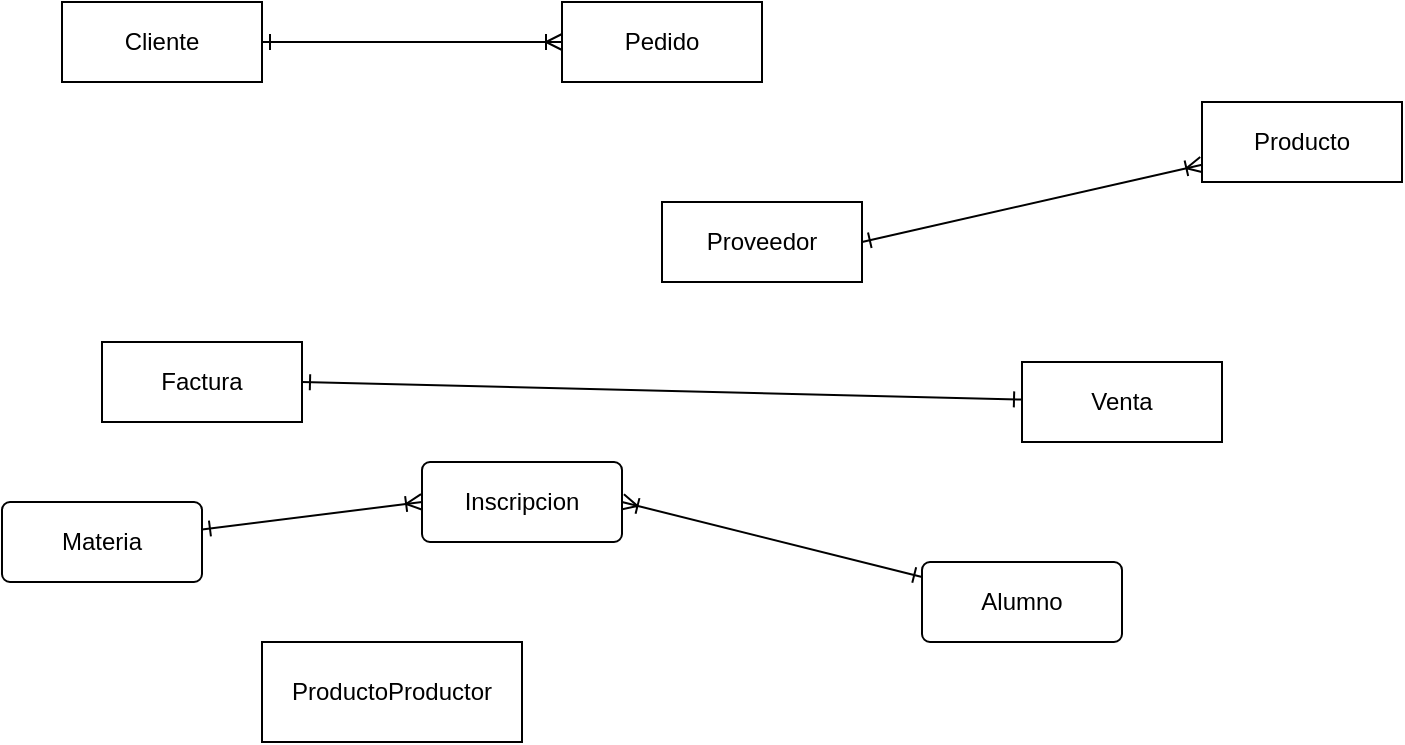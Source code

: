 <mxfile>
    <diagram id="MKxAJCaK_RaRKdukz_yK" name="Page-1">
        <mxGraphModel dx="543" dy="105" grid="1" gridSize="10" guides="1" tooltips="1" connect="1" arrows="1" fold="1" page="1" pageScale="1" pageWidth="827" pageHeight="1169" math="0" shadow="0">
            <root>
                <mxCell id="0"/>
                <mxCell id="1" parent="0"/>
                <mxCell id="10" style="edgeStyle=none;html=1;exitX=1;exitY=0.5;exitDx=0;exitDy=0;startArrow=ERone;startFill=0;endArrow=ERoneToMany;endFill=0;" parent="1" source="2" target="7" edge="1">
                    <mxGeometry relative="1" as="geometry"/>
                </mxCell>
                <mxCell id="2" value="Cliente" style="whiteSpace=wrap;html=1;align=center;" parent="1" vertex="1">
                    <mxGeometry x="40" y="40" width="100" height="40" as="geometry"/>
                </mxCell>
                <mxCell id="3" value="Proveedor" style="whiteSpace=wrap;html=1;align=center;" parent="1" vertex="1">
                    <mxGeometry x="340" y="140" width="100" height="40" as="geometry"/>
                </mxCell>
                <mxCell id="4" value="Factura" style="whiteSpace=wrap;html=1;align=center;" parent="1" vertex="1">
                    <mxGeometry x="60" y="210" width="100" height="40" as="geometry"/>
                </mxCell>
                <mxCell id="13" style="edgeStyle=none;html=1;entryX=1;entryY=0.5;entryDx=0;entryDy=0;startArrow=ERoneToMany;startFill=0;endArrow=ERone;endFill=0;" parent="1" source="5" target="3" edge="1">
                    <mxGeometry relative="1" as="geometry"/>
                </mxCell>
                <mxCell id="5" value="Producto" style="whiteSpace=wrap;html=1;align=center;" parent="1" vertex="1">
                    <mxGeometry x="610" y="90" width="100" height="40" as="geometry"/>
                </mxCell>
                <mxCell id="6" value="ProductoProductor" style="whiteSpace=wrap;html=1;align=center;" parent="1" vertex="1">
                    <mxGeometry x="140" y="360" width="130" height="50" as="geometry"/>
                </mxCell>
                <mxCell id="7" value="Pedido" style="whiteSpace=wrap;html=1;align=center;" parent="1" vertex="1">
                    <mxGeometry x="290" y="40" width="100" height="40" as="geometry"/>
                </mxCell>
                <mxCell id="12" style="edgeStyle=none;html=1;entryX=1;entryY=0.5;entryDx=0;entryDy=0;startArrow=ERone;startFill=0;endArrow=ERone;endFill=0;" parent="1" source="11" target="4" edge="1">
                    <mxGeometry relative="1" as="geometry"/>
                </mxCell>
                <mxCell id="11" value="Venta" style="whiteSpace=wrap;html=1;align=center;" parent="1" vertex="1">
                    <mxGeometry x="520" y="220" width="100" height="40" as="geometry"/>
                </mxCell>
                <mxCell id="17" style="edgeStyle=none;html=1;entryX=1;entryY=0.5;entryDx=0;entryDy=0;startArrow=ERone;startFill=0;endArrow=ERoneToMany;endFill=0;" parent="1" source="14" target="16" edge="1">
                    <mxGeometry relative="1" as="geometry"/>
                </mxCell>
                <mxCell id="14" value="Alumno" style="rounded=1;arcSize=10;whiteSpace=wrap;html=1;align=center;" parent="1" vertex="1">
                    <mxGeometry x="470" y="320" width="100" height="40" as="geometry"/>
                </mxCell>
                <mxCell id="18" style="edgeStyle=none;html=1;entryX=0;entryY=0.5;entryDx=0;entryDy=0;startArrow=ERone;startFill=0;endArrow=ERoneToMany;endFill=0;" parent="1" source="15" target="16" edge="1">
                    <mxGeometry relative="1" as="geometry"/>
                </mxCell>
                <mxCell id="15" value="Materia" style="rounded=1;arcSize=10;whiteSpace=wrap;html=1;align=center;" parent="1" vertex="1">
                    <mxGeometry x="10" y="290" width="100" height="40" as="geometry"/>
                </mxCell>
                <mxCell id="16" value="Inscripcion" style="rounded=1;arcSize=10;whiteSpace=wrap;html=1;align=center;" parent="1" vertex="1">
                    <mxGeometry x="220" y="270" width="100" height="40" as="geometry"/>
                </mxCell>
            </root>
        </mxGraphModel>
    </diagram>
</mxfile>